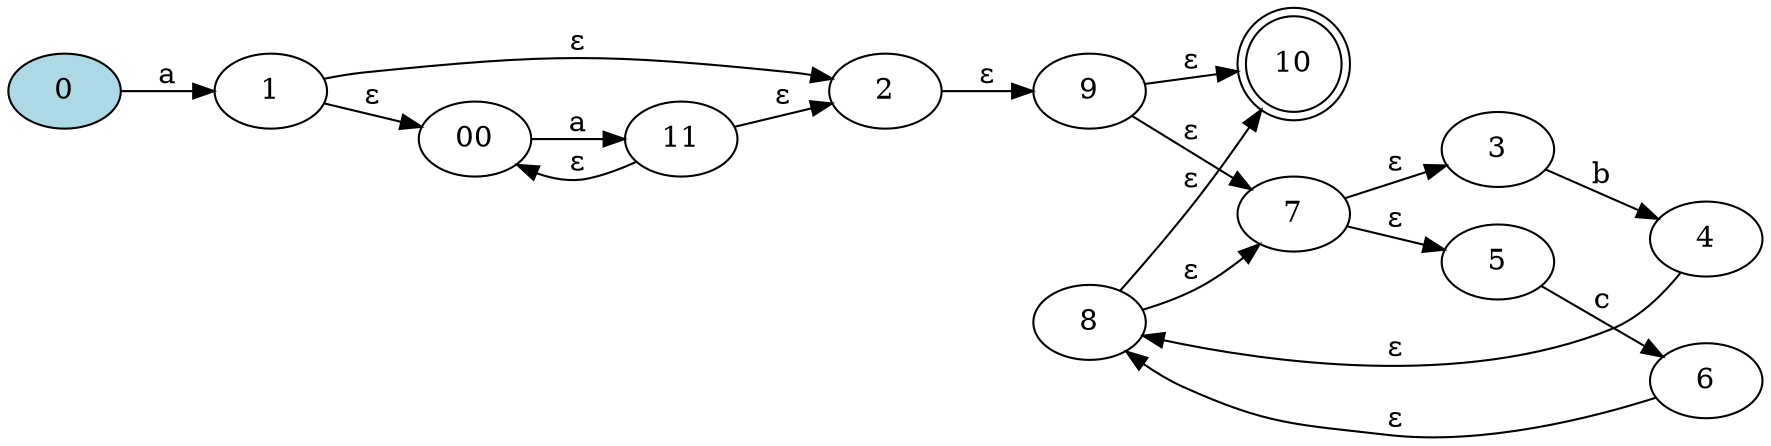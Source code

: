digraph {
	rankdir=LR;

	10 [shape=doublecircle]
	0 [style=filled, fillcolor="lightblue"]

	0->1 [label= "a"];
	00->11 [label= "a"];
	1->00 [label= "ε"];
	11->00 [label= "ε"];
	1->2 [label= "ε"];
	11->2 [label= "ε"];
	3->4 [label= "b"];
	5->6 [label= "c"];
	7->3 [label= "ε"];
	7->5 [label= "ε"];
	4->8 [label= "ε"];
	6->8 [label= "ε"];
	8->7 [label= "ε"];
	9->7 [label= "ε"];
	8->10 [label= "ε"];
	9->10 [label= "ε"];
	2->9 [label= "ε"];
}

